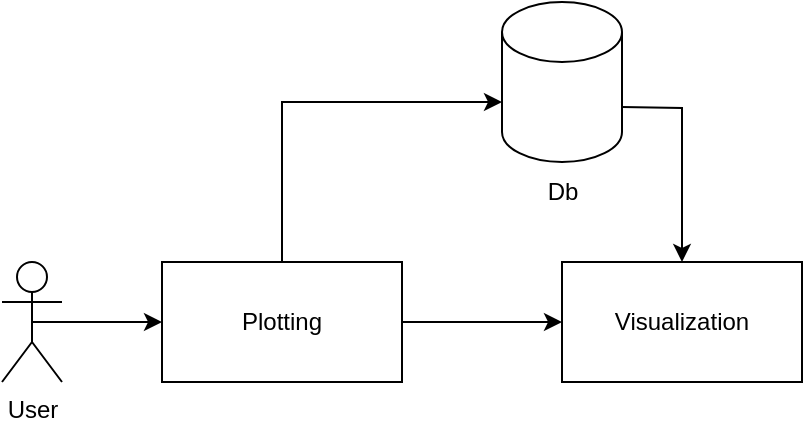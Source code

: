 <mxfile version="23.0.2" type="device">
  <diagram name="Seite-1" id="fVYQMilu0SZJBhaoi8q6">
    <mxGraphModel dx="3594" dy="858" grid="1" gridSize="10" guides="1" tooltips="1" connect="1" arrows="1" fold="1" page="1" pageScale="1" pageWidth="827" pageHeight="1169" math="0" shadow="0">
      <root>
        <mxCell id="0" />
        <mxCell id="1" parent="0" />
        <mxCell id="tMs6Pa2SoaS4IYQyi4Ep-1" value="User" style="shape=umlActor;verticalLabelPosition=bottom;verticalAlign=top;html=1;outlineConnect=0;" vertex="1" parent="1">
          <mxGeometry x="50" y="240" width="30" height="60" as="geometry" />
        </mxCell>
        <mxCell id="tMs6Pa2SoaS4IYQyi4Ep-2" value="" style="endArrow=classic;html=1;rounded=0;exitX=0.5;exitY=0.5;exitDx=0;exitDy=0;exitPerimeter=0;" edge="1" parent="1" source="tMs6Pa2SoaS4IYQyi4Ep-1">
          <mxGeometry width="50" height="50" relative="1" as="geometry">
            <mxPoint x="390" y="470" as="sourcePoint" />
            <mxPoint x="130" y="270" as="targetPoint" />
          </mxGeometry>
        </mxCell>
        <mxCell id="tMs6Pa2SoaS4IYQyi4Ep-5" value="Visualization" style="rounded=0;whiteSpace=wrap;html=1;" vertex="1" parent="1">
          <mxGeometry x="330" y="240" width="120" height="60" as="geometry" />
        </mxCell>
        <mxCell id="tMs6Pa2SoaS4IYQyi4Ep-8" style="edgeStyle=orthogonalEdgeStyle;rounded=0;orthogonalLoop=1;jettySize=auto;html=1;entryX=0;entryY=0.5;entryDx=0;entryDy=0;" edge="1" parent="1" source="tMs6Pa2SoaS4IYQyi4Ep-6" target="tMs6Pa2SoaS4IYQyi4Ep-5">
          <mxGeometry relative="1" as="geometry" />
        </mxCell>
        <mxCell id="tMs6Pa2SoaS4IYQyi4Ep-6" value="Plotting" style="rounded=0;whiteSpace=wrap;html=1;" vertex="1" parent="1">
          <mxGeometry x="130" y="240" width="120" height="60" as="geometry" />
        </mxCell>
        <mxCell id="tMs6Pa2SoaS4IYQyi4Ep-7" value="" style="shape=cylinder3;whiteSpace=wrap;html=1;boundedLbl=1;backgroundOutline=1;size=15;" vertex="1" parent="1">
          <mxGeometry x="300" y="110" width="60" height="80" as="geometry" />
        </mxCell>
        <mxCell id="tMs6Pa2SoaS4IYQyi4Ep-10" value="" style="endArrow=classic;html=1;rounded=0;exitX=0.5;exitY=0;exitDx=0;exitDy=0;" edge="1" parent="1" source="tMs6Pa2SoaS4IYQyi4Ep-6">
          <mxGeometry width="50" height="50" relative="1" as="geometry">
            <mxPoint x="390" y="470" as="sourcePoint" />
            <mxPoint x="300" y="160" as="targetPoint" />
            <Array as="points">
              <mxPoint x="190" y="160" />
            </Array>
          </mxGeometry>
        </mxCell>
        <mxCell id="tMs6Pa2SoaS4IYQyi4Ep-12" value="" style="endArrow=classic;html=1;rounded=0;exitX=1;exitY=0;exitDx=0;exitDy=52.5;exitPerimeter=0;entryX=0.5;entryY=0;entryDx=0;entryDy=0;" edge="1" parent="1" source="tMs6Pa2SoaS4IYQyi4Ep-7" target="tMs6Pa2SoaS4IYQyi4Ep-5">
          <mxGeometry width="50" height="50" relative="1" as="geometry">
            <mxPoint x="390" y="470" as="sourcePoint" />
            <mxPoint x="440" y="420" as="targetPoint" />
            <Array as="points">
              <mxPoint x="390" y="163" />
            </Array>
          </mxGeometry>
        </mxCell>
        <mxCell id="tMs6Pa2SoaS4IYQyi4Ep-13" value="Db" style="text;html=1;align=center;verticalAlign=middle;resizable=0;points=[];autosize=1;strokeColor=none;fillColor=none;" vertex="1" parent="1">
          <mxGeometry x="310" y="190" width="40" height="30" as="geometry" />
        </mxCell>
      </root>
    </mxGraphModel>
  </diagram>
</mxfile>
